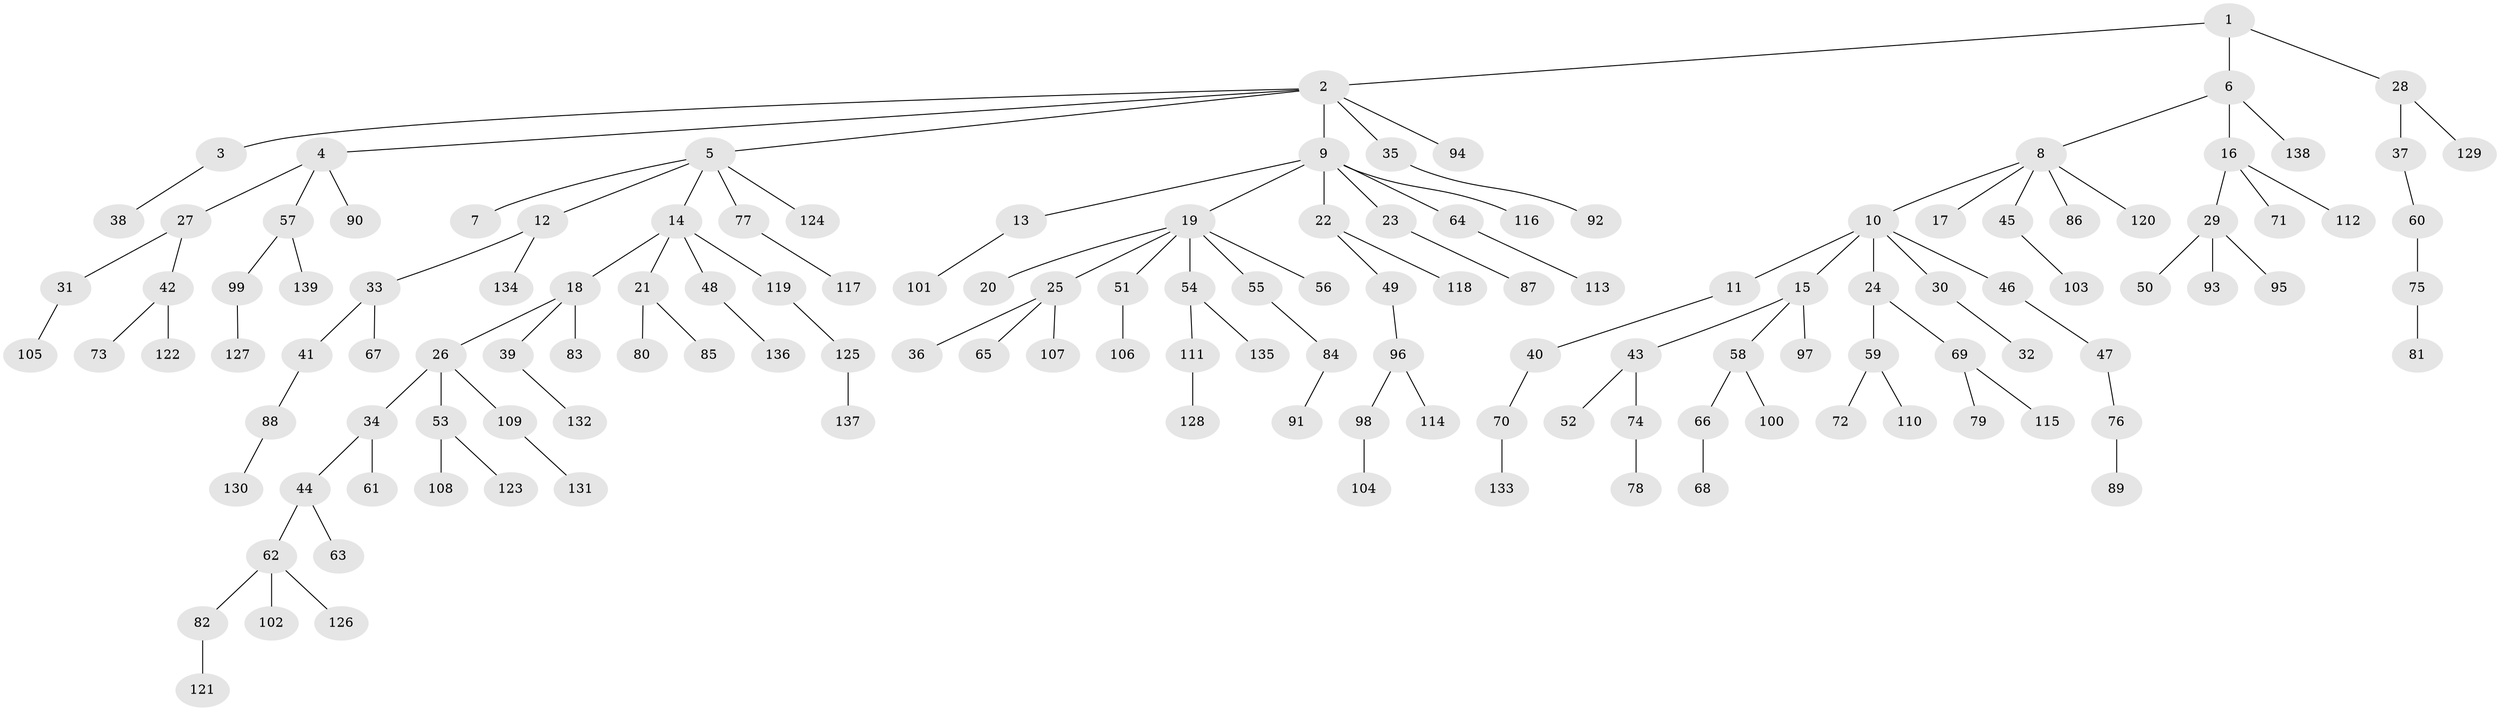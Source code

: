 // Generated by graph-tools (version 1.1) at 2025/02/03/09/25 03:02:19]
// undirected, 139 vertices, 138 edges
graph export_dot {
graph [start="1"]
  node [color=gray90,style=filled];
  1;
  2;
  3;
  4;
  5;
  6;
  7;
  8;
  9;
  10;
  11;
  12;
  13;
  14;
  15;
  16;
  17;
  18;
  19;
  20;
  21;
  22;
  23;
  24;
  25;
  26;
  27;
  28;
  29;
  30;
  31;
  32;
  33;
  34;
  35;
  36;
  37;
  38;
  39;
  40;
  41;
  42;
  43;
  44;
  45;
  46;
  47;
  48;
  49;
  50;
  51;
  52;
  53;
  54;
  55;
  56;
  57;
  58;
  59;
  60;
  61;
  62;
  63;
  64;
  65;
  66;
  67;
  68;
  69;
  70;
  71;
  72;
  73;
  74;
  75;
  76;
  77;
  78;
  79;
  80;
  81;
  82;
  83;
  84;
  85;
  86;
  87;
  88;
  89;
  90;
  91;
  92;
  93;
  94;
  95;
  96;
  97;
  98;
  99;
  100;
  101;
  102;
  103;
  104;
  105;
  106;
  107;
  108;
  109;
  110;
  111;
  112;
  113;
  114;
  115;
  116;
  117;
  118;
  119;
  120;
  121;
  122;
  123;
  124;
  125;
  126;
  127;
  128;
  129;
  130;
  131;
  132;
  133;
  134;
  135;
  136;
  137;
  138;
  139;
  1 -- 2;
  1 -- 6;
  1 -- 28;
  2 -- 3;
  2 -- 4;
  2 -- 5;
  2 -- 9;
  2 -- 35;
  2 -- 94;
  3 -- 38;
  4 -- 27;
  4 -- 57;
  4 -- 90;
  5 -- 7;
  5 -- 12;
  5 -- 14;
  5 -- 77;
  5 -- 124;
  6 -- 8;
  6 -- 16;
  6 -- 138;
  8 -- 10;
  8 -- 17;
  8 -- 45;
  8 -- 86;
  8 -- 120;
  9 -- 13;
  9 -- 19;
  9 -- 22;
  9 -- 23;
  9 -- 64;
  9 -- 116;
  10 -- 11;
  10 -- 15;
  10 -- 24;
  10 -- 30;
  10 -- 46;
  11 -- 40;
  12 -- 33;
  12 -- 134;
  13 -- 101;
  14 -- 18;
  14 -- 21;
  14 -- 48;
  14 -- 119;
  15 -- 43;
  15 -- 58;
  15 -- 97;
  16 -- 29;
  16 -- 71;
  16 -- 112;
  18 -- 26;
  18 -- 39;
  18 -- 83;
  19 -- 20;
  19 -- 25;
  19 -- 51;
  19 -- 54;
  19 -- 55;
  19 -- 56;
  21 -- 80;
  21 -- 85;
  22 -- 49;
  22 -- 118;
  23 -- 87;
  24 -- 59;
  24 -- 69;
  25 -- 36;
  25 -- 65;
  25 -- 107;
  26 -- 34;
  26 -- 53;
  26 -- 109;
  27 -- 31;
  27 -- 42;
  28 -- 37;
  28 -- 129;
  29 -- 50;
  29 -- 93;
  29 -- 95;
  30 -- 32;
  31 -- 105;
  33 -- 41;
  33 -- 67;
  34 -- 44;
  34 -- 61;
  35 -- 92;
  37 -- 60;
  39 -- 132;
  40 -- 70;
  41 -- 88;
  42 -- 73;
  42 -- 122;
  43 -- 52;
  43 -- 74;
  44 -- 62;
  44 -- 63;
  45 -- 103;
  46 -- 47;
  47 -- 76;
  48 -- 136;
  49 -- 96;
  51 -- 106;
  53 -- 108;
  53 -- 123;
  54 -- 111;
  54 -- 135;
  55 -- 84;
  57 -- 99;
  57 -- 139;
  58 -- 66;
  58 -- 100;
  59 -- 72;
  59 -- 110;
  60 -- 75;
  62 -- 82;
  62 -- 102;
  62 -- 126;
  64 -- 113;
  66 -- 68;
  69 -- 79;
  69 -- 115;
  70 -- 133;
  74 -- 78;
  75 -- 81;
  76 -- 89;
  77 -- 117;
  82 -- 121;
  84 -- 91;
  88 -- 130;
  96 -- 98;
  96 -- 114;
  98 -- 104;
  99 -- 127;
  109 -- 131;
  111 -- 128;
  119 -- 125;
  125 -- 137;
}
